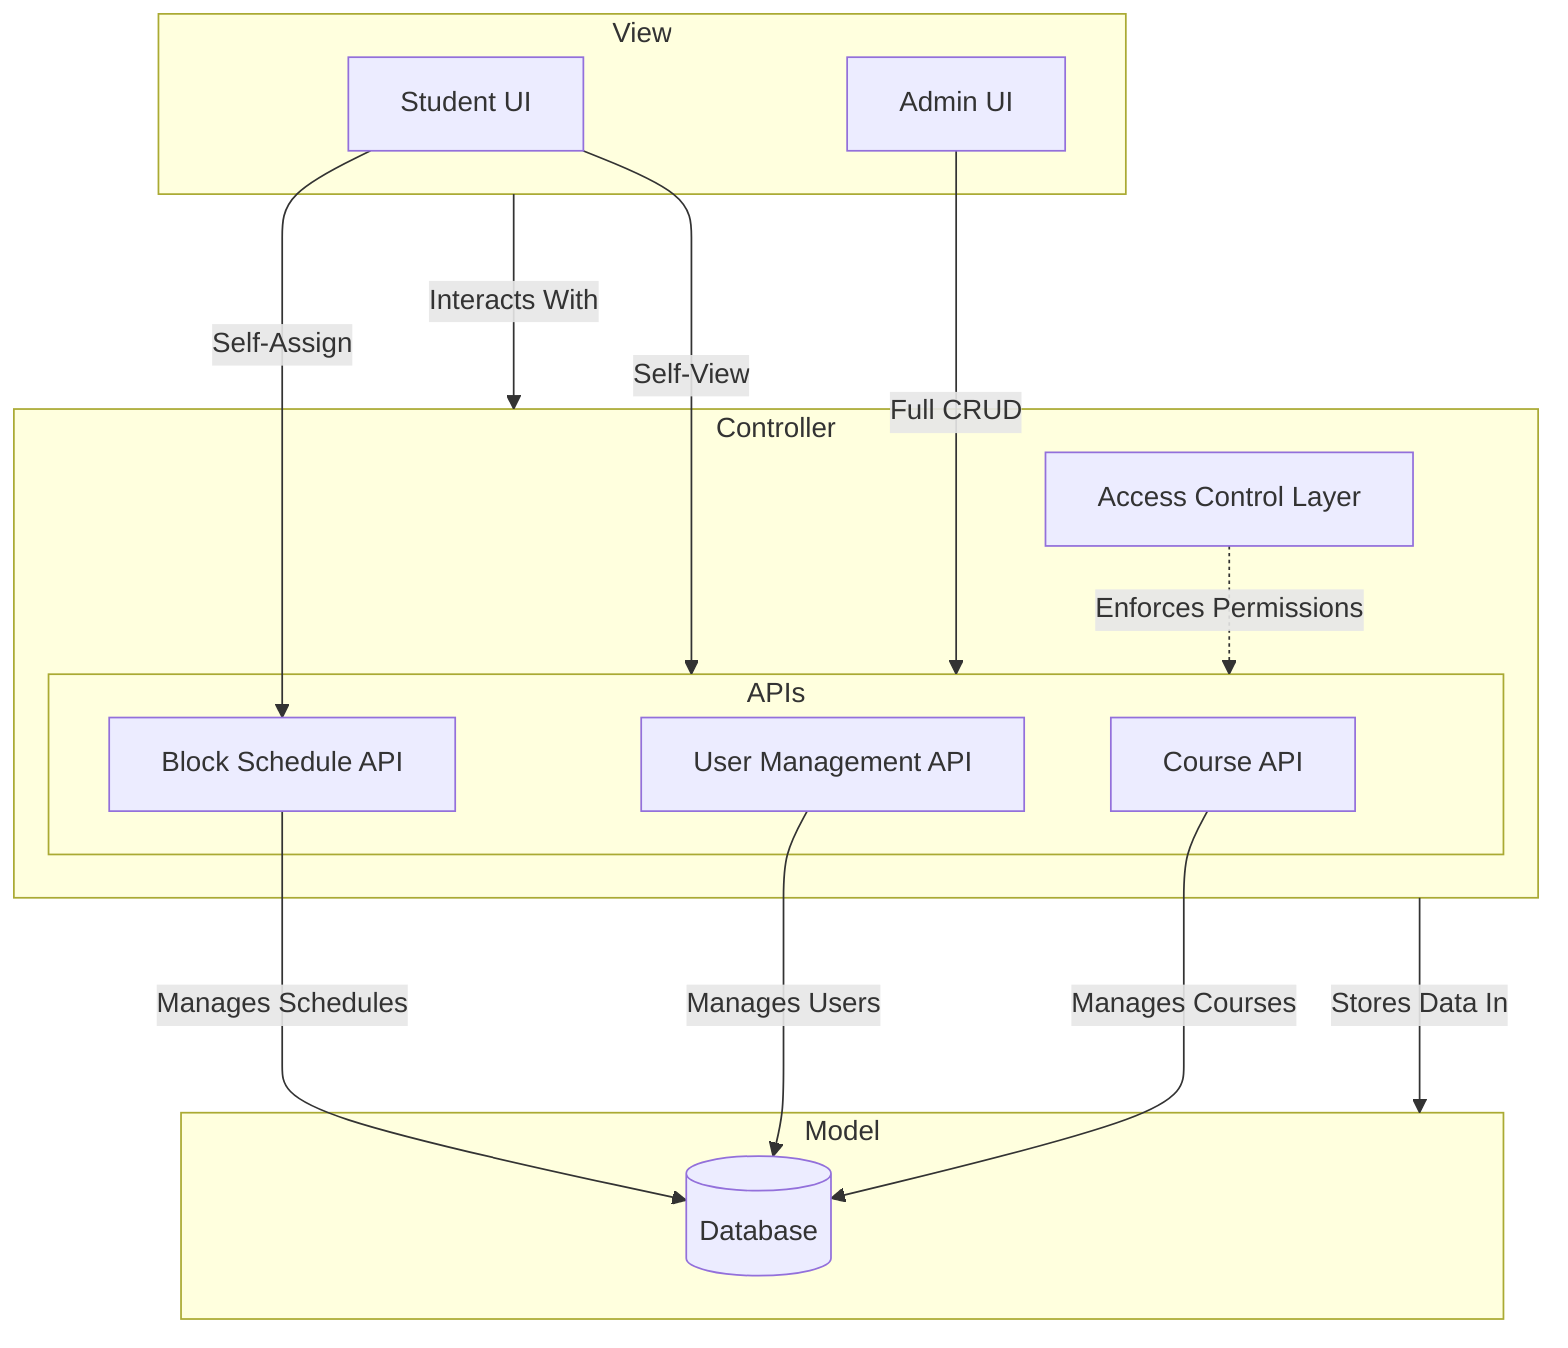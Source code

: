 graph TD

    subgraph View
        direction TB
        StudentUI[Student UI]
        AdminUI[Admin UI]
    end

    subgraph Controller
        direction TB
        AccessControl[Access Control Layer]
        subgraph APIs
            direction LR
            UserAPI[User Management API]
            ScheduleAPI[Block Schedule API]
            CourseAPI[Course API]
        end

    end

    subgraph Model
        Database[(Database)]
    end

    %% graph ordering
    View ---->|Interacts With| Controller
    Controller --->|Stores Data In| Model

    %% view to controller connections
    StudentUI -->|Self-View| APIs
    StudentUI -->|Self-Assign| ScheduleAPI
    AdminUI -->|Full CRUD| APIs

    %% API to model connections
    ScheduleAPI -->|Manages Schedules| Database
    UserAPI -->|Manages Users| Database
    CourseAPI -->|Manages Courses| Database

    %% Access Control Layer
    AccessControl -.->|Enforces Permissions| APIs